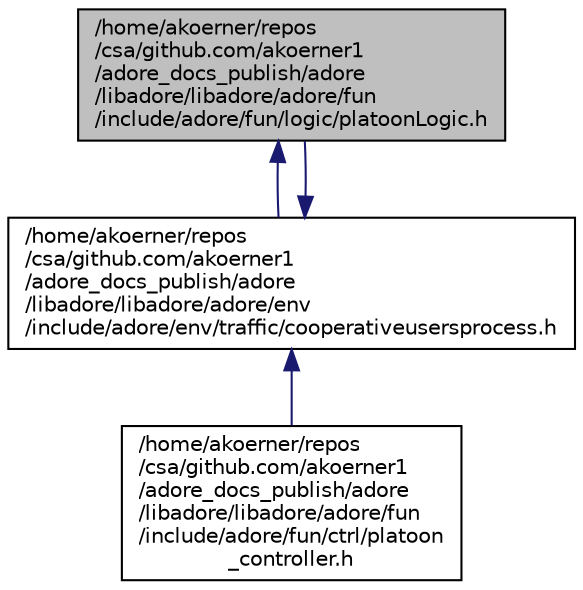 digraph "/home/akoerner/repos/csa/github.com/akoerner1/adore_docs_publish/adore/libadore/libadore/adore/fun/include/adore/fun/logic/platoonLogic.h"
{
 // LATEX_PDF_SIZE
  edge [fontname="Helvetica",fontsize="10",labelfontname="Helvetica",labelfontsize="10"];
  node [fontname="Helvetica",fontsize="10",shape=record];
  Node1 [label="/home/akoerner/repos\l/csa/github.com/akoerner1\l/adore_docs_publish/adore\l/libadore/libadore/adore/fun\l/include/adore/fun/logic/platoonLogic.h",height=0.2,width=0.4,color="black", fillcolor="grey75", style="filled", fontcolor="black",tooltip=" "];
  Node1 -> Node2 [dir="back",color="midnightblue",fontsize="10",style="solid",fontname="Helvetica"];
  Node2 [label="/home/akoerner/repos\l/csa/github.com/akoerner1\l/adore_docs_publish/adore\l/libadore/libadore/adore/env\l/include/adore/env/traffic/cooperativeusersprocess.h",height=0.2,width=0.4,color="black", fillcolor="white", style="filled",URL="$cooperativeusersprocess_8h.html",tooltip=" "];
  Node2 -> Node3 [dir="back",color="midnightblue",fontsize="10",style="solid",fontname="Helvetica"];
  Node3 [label="/home/akoerner/repos\l/csa/github.com/akoerner1\l/adore_docs_publish/adore\l/libadore/libadore/adore/fun\l/include/adore/fun/ctrl/platoon\l_controller.h",height=0.2,width=0.4,color="black", fillcolor="white", style="filled",URL="$platoon__controller_8h.html",tooltip=" "];
  Node2 -> Node1 [dir="back",color="midnightblue",fontsize="10",style="solid",fontname="Helvetica"];
}
